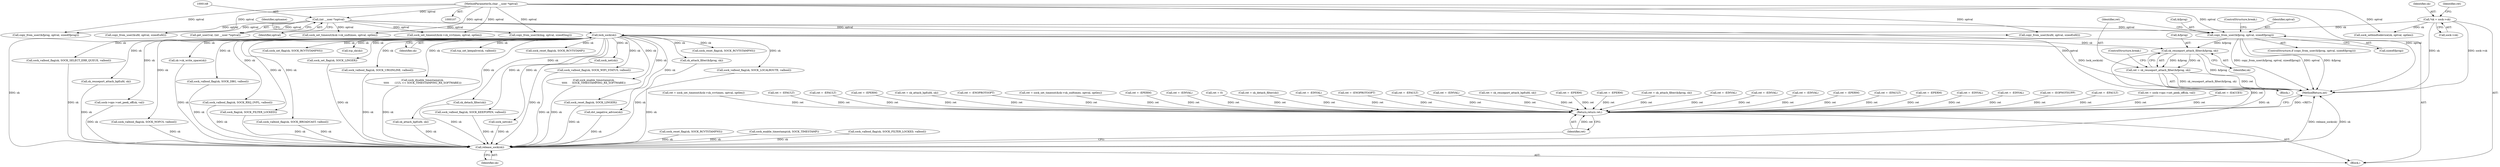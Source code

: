 digraph "0_linux_b98b0bc8c431e3ceb4b26b0dfc8db509518fb290@pointer" {
"1000677" [label="(Call,sk_reuseport_attach_filter(&fprog, sk))"];
"1000668" [label="(Call,copy_from_user(&fprog, optval, sizeof(fprog)))"];
"1000147" [label="(Call,(int __user *)optval)"];
"1000111" [label="(MethodParameterIn,char __user *optval)"];
"1000159" [label="(Call,lock_sock(sk))"];
"1000115" [label="(Call,*sk = sock->sk)"];
"1000675" [label="(Call,ret = sk_reuseport_attach_filter(&fprog, sk))"];
"1000888" [label="(Return,return ret;)"];
"1000886" [label="(Call,release_sock(sk))"];
"1000668" [label="(Call,copy_from_user(&fprog, optval, sizeof(fprog)))"];
"1000465" [label="(Call,sock_reset_flag(sk, SOCK_RCVTSTAMP))"];
"1000810" [label="(Call,sock_valbool_flag(sk, SOCK_SELECT_ERR_QUEUE, valbool))"];
"1000706" [label="(Call,ret = sk_reuseport_attach_bpf(ufd, sk))"];
"1000607" [label="(Call,copy_from_user(&fprog, optval, sizeof(fprog)))"];
"1000468" [label="(Call,sock_reset_flag(sk, SOCK_RCVTSTAMPNS))"];
"1000889" [label="(Identifier,ret)"];
"1000708" [label="(Call,sk_reuseport_attach_bpf(ufd, sk))"];
"1000251" [label="(Call,ret = -EPERM)"];
"1000672" [label="(Call,sizeof(fprog))"];
"1000726" [label="(Call,ret = -EPERM)"];
"1000614" [label="(Call,ret = sk_attach_filter(&fprog, sk))"];
"1000591" [label="(Call,ret = -EINVAL)"];
"1000478" [label="(Call,ret = -EINVAL)"];
"1000571" [label="(Call,sock_set_timeout(&sk->sk_rcvtimeo, optval, optlen))"];
"1000111" [label="(MethodParameterIn,char __user *optval)"];
"1000886" [label="(Call,release_sock(sk))"];
"1000638" [label="(Call,copy_from_user(&ufd, optval, sizeof(ufd)))"];
"1000145" [label="(Call,get_user(val, (int __user *)optval))"];
"1000794" [label="(Call,sock->ops->set_peek_off(sk, val))"];
"1000804" [label="(Call,sock_valbool_flag(sk, SOCK_NOFCS, valbool))"];
"1000519" [label="(Call,ret = -EINVAL)"];
"1000762" [label="(Call,ret = -EPERM)"];
"1000661" [label="(Block,)"];
"1000602" [label="(Call,ret = -EFAULT)"];
"1000162" [label="(Identifier,optname)"];
"1000699" [label="(Call,copy_from_user(&ufd, optval, sizeof(ufd)))"];
"1000669" [label="(Call,&fprog)"];
"1000826" [label="(Call,ret = -EPERM)"];
"1000242" [label="(Call,sk->sk_write_space(sk))"];
"1000176" [label="(Call,sock_valbool_flag(sk, SOCK_DBG, valbool))"];
"1000674" [label="(ControlStructure,break;)"];
"1000147" [label="(Call,(int __user *)optval)"];
"1000774" [label="(Call,sock_valbool_flag(sk, SOCK_RXQ_OVFL, valbool))"];
"1000652" [label="(Call,ret = -EINVAL)"];
"1000683" [label="(Call,ret = -EINVAL)"];
"1000798" [label="(Call,ret = -EOPNOTSUPP)"];
"1000450" [label="(Call,sock_reset_flag(sk, SOCK_RCVTSTAMPNS))"];
"1000721" [label="(Call,sock_flag(sk, SOCK_FILTER_LOCKED))"];
"1000582" [label="(Call,sock_set_timeout(&sk->sk_sndtimeo, optval, optlen))"];
"1000633" [label="(Call,ret = -EFAULT)"];
"1000132" [label="(Call,sock_setbindtodevice(sk, optval, optlen))"];
"1000678" [label="(Call,&fprog)"];
"1000116" [label="(Identifier,sk)"];
"1000214" [label="(Call,sock_valbool_flag(sk, SOCK_BROADCAST, valbool))"];
"1000792" [label="(Call,ret = sock->ops->set_peek_off(sk, val))"];
"1000171" [label="(Call,ret = -EACCES)"];
"1000460" [label="(Call,sock_enable_timestamp(sk, SOCK_TIMESTAMP))"];
"1000416" [label="(Call,sock_set_flag(sk, SOCK_LINGER))"];
"1000569" [label="(Call,ret = sock_set_timeout(&sk->sk_rcvtimeo, optval, optlen))"];
"1000694" [label="(Call,ret = -EFAULT)"];
"1000117" [label="(Call,sock->sk)"];
"1000315" [label="(Call,sock_valbool_flag(sk, SOCK_URGINLINE, valbool))"];
"1000374" [label="(Call,ret = -EFAULT)"];
"1000552" [label="(Call,sock_disable_timestamp(sk,\n\t\t\t\t\t       (1UL << SOCK_TIMESTAMPING_RX_SOFTWARE)))"];
"1000888" [label="(Return,return ret;)"];
"1000113" [label="(Block,)"];
"1000671" [label="(Identifier,optval)"];
"1000349" [label="(Call,ret = -EPERM)"];
"1000645" [label="(Call,ret = sk_attach_bpf(ufd, sk))"];
"1000715" [label="(Call,sk_detach_filter(sk))"];
"1000309" [label="(Call,sock_valbool_flag(sk, SOCK_KEEPOPEN, valbool))"];
"1000202" [label="(Call,ret = -ENOPROTOOPT)"];
"1000580" [label="(Call,ret = sock_set_timeout(&sk->sk_sndtimeo, optval, optlen))"];
"1000287" [label="(Call,ret = -EPERM)"];
"1000731" [label="(Call,sock_valbool_flag(sk, SOCK_FILTER_LOCKED, valbool))"];
"1000149" [label="(Identifier,optval)"];
"1000339" [label="(Call,sock_net(sk))"];
"1000367" [label="(Call,copy_from_user(&ling, optval, sizeof(ling)))"];
"1000758" [label="(Call,sock_net(sk))"];
"1000780" [label="(Call,sock_valbool_flag(sk, SOCK_WIFI_STATUS, valbool))"];
"1000548" [label="(Call,sock_enable_timestamp(sk,\n\t\t\t\t\t      SOCK_TIMESTAMPING_RX_SOFTWARE))"];
"1000454" [label="(Call,sock_set_flag(sk, SOCK_RCVTSTAMPNS))"];
"1000361" [label="(Call,ret = -EINVAL)"];
"1000529" [label="(Call,tcp_sk(sk))"];
"1000124" [label="(Call,ret = 0)"];
"1000680" [label="(Identifier,sk)"];
"1000384" [label="(Call,sock_reset_flag(sk, SOCK_LINGER))"];
"1000681" [label="(ControlStructure,break;)"];
"1000877" [label="(Call,dst_negative_advice(sk))"];
"1000667" [label="(ControlStructure,if (copy_from_user(&fprog, optval, sizeof(fprog))))"];
"1000115" [label="(Call,*sk = sock->sk)"];
"1000713" [label="(Call,ret = sk_detach_filter(sk))"];
"1000622" [label="(Call,ret = -EINVAL)"];
"1000881" [label="(Call,ret = -ENOPROTOOPT)"];
"1000675" [label="(Call,ret = sk_reuseport_attach_filter(&fprog, sk))"];
"1000160" [label="(Identifier,sk)"];
"1000647" [label="(Call,sk_attach_bpf(ufd, sk))"];
"1000663" [label="(Call,ret = -EFAULT)"];
"1000125" [label="(Identifier,ret)"];
"1000306" [label="(Call,tcp_set_keepalive(sk, valbool))"];
"1000677" [label="(Call,sk_reuseport_attach_filter(&fprog, sk))"];
"1000890" [label="(MethodReturn,int)"];
"1000159" [label="(Call,lock_sock(sk))"];
"1000616" [label="(Call,sk_attach_filter(&fprog, sk))"];
"1000676" [label="(Identifier,ret)"];
"1000208" [label="(Call,sock_valbool_flag(sk, SOCK_LOCALROUTE, valbool))"];
"1000836" [label="(Call,ret = -EINVAL)"];
"1000887" [label="(Identifier,sk)"];
"1000677" -> "1000675"  [label="AST: "];
"1000677" -> "1000680"  [label="CFG: "];
"1000678" -> "1000677"  [label="AST: "];
"1000680" -> "1000677"  [label="AST: "];
"1000675" -> "1000677"  [label="CFG: "];
"1000677" -> "1000890"  [label="DDG: &fprog"];
"1000677" -> "1000675"  [label="DDG: &fprog"];
"1000677" -> "1000675"  [label="DDG: sk"];
"1000668" -> "1000677"  [label="DDG: &fprog"];
"1000159" -> "1000677"  [label="DDG: sk"];
"1000677" -> "1000886"  [label="DDG: sk"];
"1000668" -> "1000667"  [label="AST: "];
"1000668" -> "1000672"  [label="CFG: "];
"1000669" -> "1000668"  [label="AST: "];
"1000671" -> "1000668"  [label="AST: "];
"1000672" -> "1000668"  [label="AST: "];
"1000674" -> "1000668"  [label="CFG: "];
"1000676" -> "1000668"  [label="CFG: "];
"1000668" -> "1000890"  [label="DDG: copy_from_user(&fprog, optval, sizeof(fprog))"];
"1000668" -> "1000890"  [label="DDG: optval"];
"1000668" -> "1000890"  [label="DDG: &fprog"];
"1000147" -> "1000668"  [label="DDG: optval"];
"1000111" -> "1000668"  [label="DDG: optval"];
"1000147" -> "1000145"  [label="AST: "];
"1000147" -> "1000149"  [label="CFG: "];
"1000148" -> "1000147"  [label="AST: "];
"1000149" -> "1000147"  [label="AST: "];
"1000145" -> "1000147"  [label="CFG: "];
"1000147" -> "1000890"  [label="DDG: optval"];
"1000147" -> "1000145"  [label="DDG: optval"];
"1000111" -> "1000147"  [label="DDG: optval"];
"1000147" -> "1000367"  [label="DDG: optval"];
"1000147" -> "1000571"  [label="DDG: optval"];
"1000147" -> "1000582"  [label="DDG: optval"];
"1000147" -> "1000607"  [label="DDG: optval"];
"1000147" -> "1000638"  [label="DDG: optval"];
"1000147" -> "1000699"  [label="DDG: optval"];
"1000111" -> "1000107"  [label="AST: "];
"1000111" -> "1000890"  [label="DDG: optval"];
"1000111" -> "1000132"  [label="DDG: optval"];
"1000111" -> "1000367"  [label="DDG: optval"];
"1000111" -> "1000571"  [label="DDG: optval"];
"1000111" -> "1000582"  [label="DDG: optval"];
"1000111" -> "1000607"  [label="DDG: optval"];
"1000111" -> "1000638"  [label="DDG: optval"];
"1000111" -> "1000699"  [label="DDG: optval"];
"1000159" -> "1000113"  [label="AST: "];
"1000159" -> "1000160"  [label="CFG: "];
"1000160" -> "1000159"  [label="AST: "];
"1000162" -> "1000159"  [label="CFG: "];
"1000159" -> "1000890"  [label="DDG: lock_sock(sk)"];
"1000115" -> "1000159"  [label="DDG: sk"];
"1000159" -> "1000176"  [label="DDG: sk"];
"1000159" -> "1000208"  [label="DDG: sk"];
"1000159" -> "1000214"  [label="DDG: sk"];
"1000159" -> "1000242"  [label="DDG: sk"];
"1000159" -> "1000306"  [label="DDG: sk"];
"1000159" -> "1000309"  [label="DDG: sk"];
"1000159" -> "1000315"  [label="DDG: sk"];
"1000159" -> "1000339"  [label="DDG: sk"];
"1000159" -> "1000384"  [label="DDG: sk"];
"1000159" -> "1000416"  [label="DDG: sk"];
"1000159" -> "1000450"  [label="DDG: sk"];
"1000159" -> "1000454"  [label="DDG: sk"];
"1000159" -> "1000465"  [label="DDG: sk"];
"1000159" -> "1000529"  [label="DDG: sk"];
"1000159" -> "1000548"  [label="DDG: sk"];
"1000159" -> "1000552"  [label="DDG: sk"];
"1000159" -> "1000616"  [label="DDG: sk"];
"1000159" -> "1000647"  [label="DDG: sk"];
"1000159" -> "1000708"  [label="DDG: sk"];
"1000159" -> "1000715"  [label="DDG: sk"];
"1000159" -> "1000721"  [label="DDG: sk"];
"1000159" -> "1000758"  [label="DDG: sk"];
"1000159" -> "1000774"  [label="DDG: sk"];
"1000159" -> "1000780"  [label="DDG: sk"];
"1000159" -> "1000794"  [label="DDG: sk"];
"1000159" -> "1000804"  [label="DDG: sk"];
"1000159" -> "1000810"  [label="DDG: sk"];
"1000159" -> "1000877"  [label="DDG: sk"];
"1000159" -> "1000886"  [label="DDG: sk"];
"1000115" -> "1000113"  [label="AST: "];
"1000115" -> "1000117"  [label="CFG: "];
"1000116" -> "1000115"  [label="AST: "];
"1000117" -> "1000115"  [label="AST: "];
"1000125" -> "1000115"  [label="CFG: "];
"1000115" -> "1000890"  [label="DDG: sock->sk"];
"1000115" -> "1000890"  [label="DDG: sk"];
"1000115" -> "1000132"  [label="DDG: sk"];
"1000675" -> "1000661"  [label="AST: "];
"1000676" -> "1000675"  [label="AST: "];
"1000681" -> "1000675"  [label="CFG: "];
"1000675" -> "1000890"  [label="DDG: ret"];
"1000675" -> "1000890"  [label="DDG: sk_reuseport_attach_filter(&fprog, sk)"];
"1000675" -> "1000888"  [label="DDG: ret"];
"1000888" -> "1000113"  [label="AST: "];
"1000888" -> "1000889"  [label="CFG: "];
"1000889" -> "1000888"  [label="AST: "];
"1000890" -> "1000888"  [label="CFG: "];
"1000888" -> "1000890"  [label="DDG: <RET>"];
"1000889" -> "1000888"  [label="DDG: ret"];
"1000713" -> "1000888"  [label="DDG: ret"];
"1000171" -> "1000888"  [label="DDG: ret"];
"1000519" -> "1000888"  [label="DDG: ret"];
"1000726" -> "1000888"  [label="DDG: ret"];
"1000569" -> "1000888"  [label="DDG: ret"];
"1000633" -> "1000888"  [label="DDG: ret"];
"1000836" -> "1000888"  [label="DDG: ret"];
"1000124" -> "1000888"  [label="DDG: ret"];
"1000694" -> "1000888"  [label="DDG: ret"];
"1000622" -> "1000888"  [label="DDG: ret"];
"1000683" -> "1000888"  [label="DDG: ret"];
"1000374" -> "1000888"  [label="DDG: ret"];
"1000826" -> "1000888"  [label="DDG: ret"];
"1000645" -> "1000888"  [label="DDG: ret"];
"1000792" -> "1000888"  [label="DDG: ret"];
"1000663" -> "1000888"  [label="DDG: ret"];
"1000251" -> "1000888"  [label="DDG: ret"];
"1000591" -> "1000888"  [label="DDG: ret"];
"1000478" -> "1000888"  [label="DDG: ret"];
"1000798" -> "1000888"  [label="DDG: ret"];
"1000202" -> "1000888"  [label="DDG: ret"];
"1000652" -> "1000888"  [label="DDG: ret"];
"1000614" -> "1000888"  [label="DDG: ret"];
"1000580" -> "1000888"  [label="DDG: ret"];
"1000349" -> "1000888"  [label="DDG: ret"];
"1000762" -> "1000888"  [label="DDG: ret"];
"1000881" -> "1000888"  [label="DDG: ret"];
"1000287" -> "1000888"  [label="DDG: ret"];
"1000361" -> "1000888"  [label="DDG: ret"];
"1000602" -> "1000888"  [label="DDG: ret"];
"1000706" -> "1000888"  [label="DDG: ret"];
"1000886" -> "1000113"  [label="AST: "];
"1000886" -> "1000887"  [label="CFG: "];
"1000887" -> "1000886"  [label="AST: "];
"1000889" -> "1000886"  [label="CFG: "];
"1000886" -> "1000890"  [label="DDG: release_sock(sk)"];
"1000886" -> "1000890"  [label="DDG: sk"];
"1000877" -> "1000886"  [label="DDG: sk"];
"1000208" -> "1000886"  [label="DDG: sk"];
"1000780" -> "1000886"  [label="DDG: sk"];
"1000315" -> "1000886"  [label="DDG: sk"];
"1000794" -> "1000886"  [label="DDG: sk"];
"1000758" -> "1000886"  [label="DDG: sk"];
"1000721" -> "1000886"  [label="DDG: sk"];
"1000731" -> "1000886"  [label="DDG: sk"];
"1000548" -> "1000886"  [label="DDG: sk"];
"1000309" -> "1000886"  [label="DDG: sk"];
"1000804" -> "1000886"  [label="DDG: sk"];
"1000460" -> "1000886"  [label="DDG: sk"];
"1000552" -> "1000886"  [label="DDG: sk"];
"1000715" -> "1000886"  [label="DDG: sk"];
"1000708" -> "1000886"  [label="DDG: sk"];
"1000468" -> "1000886"  [label="DDG: sk"];
"1000810" -> "1000886"  [label="DDG: sk"];
"1000647" -> "1000886"  [label="DDG: sk"];
"1000339" -> "1000886"  [label="DDG: sk"];
"1000616" -> "1000886"  [label="DDG: sk"];
"1000416" -> "1000886"  [label="DDG: sk"];
"1000214" -> "1000886"  [label="DDG: sk"];
"1000176" -> "1000886"  [label="DDG: sk"];
"1000774" -> "1000886"  [label="DDG: sk"];
"1000242" -> "1000886"  [label="DDG: sk"];
"1000384" -> "1000886"  [label="DDG: sk"];
}
